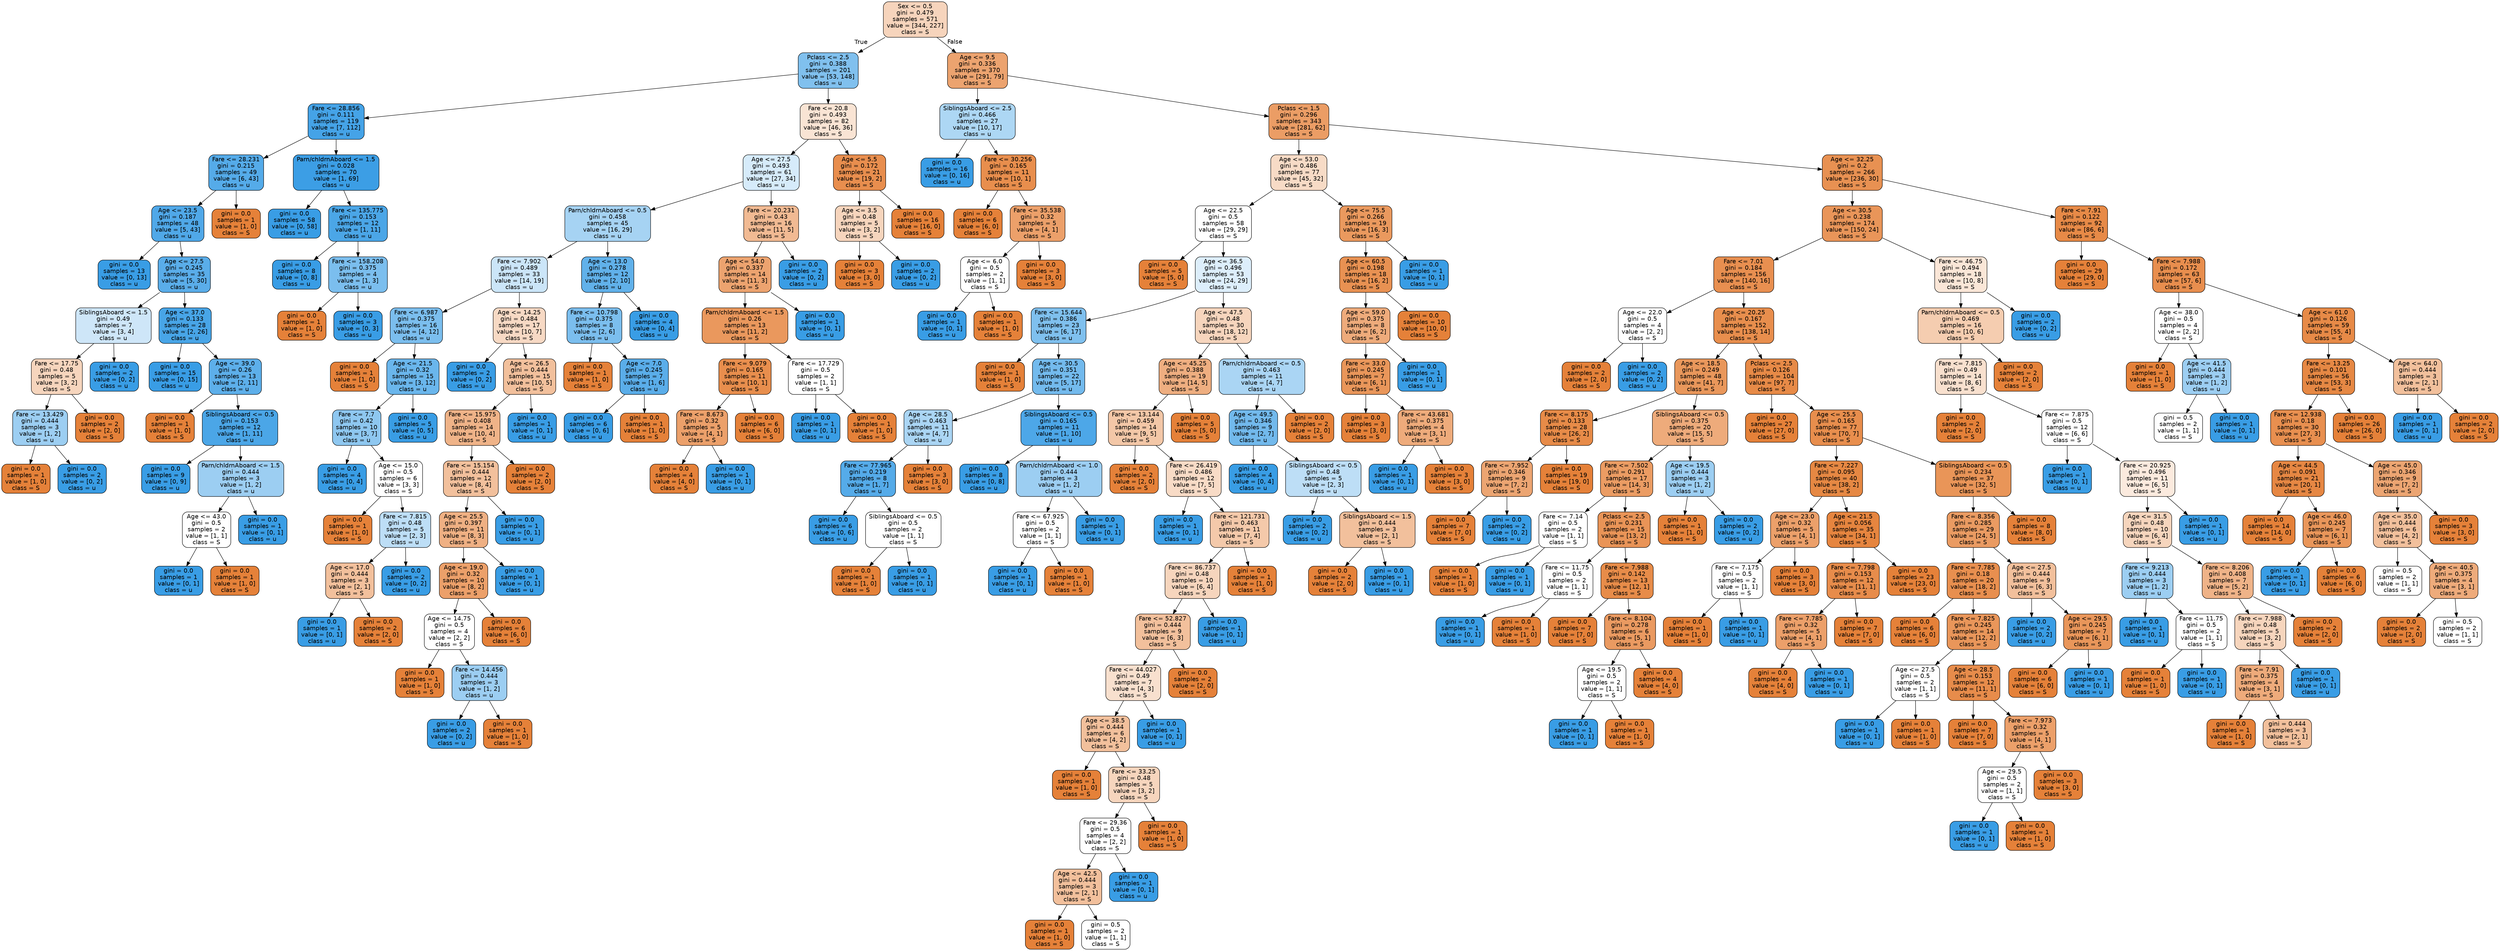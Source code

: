 digraph Tree {
node [shape=box, style="filled, rounded", color="black", fontname=helvetica] ;
edge [fontname=helvetica] ;
0 [label="Sex <= 0.5\ngini = 0.479\nsamples = 571\nvalue = [344, 227]\nclass = S", fillcolor="#f6d4bc"] ;
1 [label="Pclass <= 2.5\ngini = 0.388\nsamples = 201\nvalue = [53, 148]\nclass = u", fillcolor="#80c0ee"] ;
0 -> 1 [labeldistance=2.5, labelangle=45, headlabel="True"] ;
2 [label="Fare <= 28.856\ngini = 0.111\nsamples = 119\nvalue = [7, 112]\nclass = u", fillcolor="#45a3e7"] ;
1 -> 2 ;
3 [label="Fare <= 28.231\ngini = 0.215\nsamples = 49\nvalue = [6, 43]\nclass = u", fillcolor="#55abe9"] ;
2 -> 3 ;
4 [label="Age <= 23.5\ngini = 0.187\nsamples = 48\nvalue = [5, 43]\nclass = u", fillcolor="#50a8e8"] ;
3 -> 4 ;
5 [label="gini = 0.0\nsamples = 13\nvalue = [0, 13]\nclass = u", fillcolor="#399de5"] ;
4 -> 5 ;
6 [label="Age <= 27.5\ngini = 0.245\nsamples = 35\nvalue = [5, 30]\nclass = u", fillcolor="#5aade9"] ;
4 -> 6 ;
7 [label="SiblingsAboard <= 1.5\ngini = 0.49\nsamples = 7\nvalue = [3, 4]\nclass = u", fillcolor="#cee6f8"] ;
6 -> 7 ;
8 [label="Fare <= 17.75\ngini = 0.48\nsamples = 5\nvalue = [3, 2]\nclass = S", fillcolor="#f6d5bd"] ;
7 -> 8 ;
9 [label="Fare <= 13.429\ngini = 0.444\nsamples = 3\nvalue = [1, 2]\nclass = u", fillcolor="#9ccef2"] ;
8 -> 9 ;
10 [label="gini = 0.0\nsamples = 1\nvalue = [1, 0]\nclass = S", fillcolor="#e58139"] ;
9 -> 10 ;
11 [label="gini = 0.0\nsamples = 2\nvalue = [0, 2]\nclass = u", fillcolor="#399de5"] ;
9 -> 11 ;
12 [label="gini = 0.0\nsamples = 2\nvalue = [2, 0]\nclass = S", fillcolor="#e58139"] ;
8 -> 12 ;
13 [label="gini = 0.0\nsamples = 2\nvalue = [0, 2]\nclass = u", fillcolor="#399de5"] ;
7 -> 13 ;
14 [label="Age <= 37.0\ngini = 0.133\nsamples = 28\nvalue = [2, 26]\nclass = u", fillcolor="#48a5e7"] ;
6 -> 14 ;
15 [label="gini = 0.0\nsamples = 15\nvalue = [0, 15]\nclass = u", fillcolor="#399de5"] ;
14 -> 15 ;
16 [label="Age <= 39.0\ngini = 0.26\nsamples = 13\nvalue = [2, 11]\nclass = u", fillcolor="#5dafea"] ;
14 -> 16 ;
17 [label="gini = 0.0\nsamples = 1\nvalue = [1, 0]\nclass = S", fillcolor="#e58139"] ;
16 -> 17 ;
18 [label="SiblingsAboard <= 0.5\ngini = 0.153\nsamples = 12\nvalue = [1, 11]\nclass = u", fillcolor="#4ba6e7"] ;
16 -> 18 ;
19 [label="gini = 0.0\nsamples = 9\nvalue = [0, 9]\nclass = u", fillcolor="#399de5"] ;
18 -> 19 ;
20 [label="Parn/chldrnAboard <= 1.5\ngini = 0.444\nsamples = 3\nvalue = [1, 2]\nclass = u", fillcolor="#9ccef2"] ;
18 -> 20 ;
21 [label="Age <= 43.0\ngini = 0.5\nsamples = 2\nvalue = [1, 1]\nclass = S", fillcolor="#ffffff"] ;
20 -> 21 ;
22 [label="gini = 0.0\nsamples = 1\nvalue = [0, 1]\nclass = u", fillcolor="#399de5"] ;
21 -> 22 ;
23 [label="gini = 0.0\nsamples = 1\nvalue = [1, 0]\nclass = S", fillcolor="#e58139"] ;
21 -> 23 ;
24 [label="gini = 0.0\nsamples = 1\nvalue = [0, 1]\nclass = u", fillcolor="#399de5"] ;
20 -> 24 ;
25 [label="gini = 0.0\nsamples = 1\nvalue = [1, 0]\nclass = S", fillcolor="#e58139"] ;
3 -> 25 ;
26 [label="Parn/chldrnAboard <= 1.5\ngini = 0.028\nsamples = 70\nvalue = [1, 69]\nclass = u", fillcolor="#3c9ee5"] ;
2 -> 26 ;
27 [label="gini = 0.0\nsamples = 58\nvalue = [0, 58]\nclass = u", fillcolor="#399de5"] ;
26 -> 27 ;
28 [label="Fare <= 135.775\ngini = 0.153\nsamples = 12\nvalue = [1, 11]\nclass = u", fillcolor="#4ba6e7"] ;
26 -> 28 ;
29 [label="gini = 0.0\nsamples = 8\nvalue = [0, 8]\nclass = u", fillcolor="#399de5"] ;
28 -> 29 ;
30 [label="Fare <= 158.208\ngini = 0.375\nsamples = 4\nvalue = [1, 3]\nclass = u", fillcolor="#7bbeee"] ;
28 -> 30 ;
31 [label="gini = 0.0\nsamples = 1\nvalue = [1, 0]\nclass = S", fillcolor="#e58139"] ;
30 -> 31 ;
32 [label="gini = 0.0\nsamples = 3\nvalue = [0, 3]\nclass = u", fillcolor="#399de5"] ;
30 -> 32 ;
33 [label="Fare <= 20.8\ngini = 0.493\nsamples = 82\nvalue = [46, 36]\nclass = S", fillcolor="#f9e4d4"] ;
1 -> 33 ;
34 [label="Age <= 27.5\ngini = 0.493\nsamples = 61\nvalue = [27, 34]\nclass = u", fillcolor="#d6ebfa"] ;
33 -> 34 ;
35 [label="Parn/chldrnAboard <= 0.5\ngini = 0.458\nsamples = 45\nvalue = [16, 29]\nclass = u", fillcolor="#a6d3f3"] ;
34 -> 35 ;
36 [label="Fare <= 7.902\ngini = 0.489\nsamples = 33\nvalue = [14, 19]\nclass = u", fillcolor="#cbe5f8"] ;
35 -> 36 ;
37 [label="Fare <= 6.987\ngini = 0.375\nsamples = 16\nvalue = [4, 12]\nclass = u", fillcolor="#7bbeee"] ;
36 -> 37 ;
38 [label="gini = 0.0\nsamples = 1\nvalue = [1, 0]\nclass = S", fillcolor="#e58139"] ;
37 -> 38 ;
39 [label="Age <= 21.5\ngini = 0.32\nsamples = 15\nvalue = [3, 12]\nclass = u", fillcolor="#6ab6ec"] ;
37 -> 39 ;
40 [label="Fare <= 7.7\ngini = 0.42\nsamples = 10\nvalue = [3, 7]\nclass = u", fillcolor="#8ec7f0"] ;
39 -> 40 ;
41 [label="gini = 0.0\nsamples = 4\nvalue = [0, 4]\nclass = u", fillcolor="#399de5"] ;
40 -> 41 ;
42 [label="Age <= 15.0\ngini = 0.5\nsamples = 6\nvalue = [3, 3]\nclass = S", fillcolor="#ffffff"] ;
40 -> 42 ;
43 [label="gini = 0.0\nsamples = 1\nvalue = [1, 0]\nclass = S", fillcolor="#e58139"] ;
42 -> 43 ;
44 [label="Fare <= 7.815\ngini = 0.48\nsamples = 5\nvalue = [2, 3]\nclass = u", fillcolor="#bddef6"] ;
42 -> 44 ;
45 [label="Age <= 17.0\ngini = 0.444\nsamples = 3\nvalue = [2, 1]\nclass = S", fillcolor="#f2c09c"] ;
44 -> 45 ;
46 [label="gini = 0.0\nsamples = 1\nvalue = [0, 1]\nclass = u", fillcolor="#399de5"] ;
45 -> 46 ;
47 [label="gini = 0.0\nsamples = 2\nvalue = [2, 0]\nclass = S", fillcolor="#e58139"] ;
45 -> 47 ;
48 [label="gini = 0.0\nsamples = 2\nvalue = [0, 2]\nclass = u", fillcolor="#399de5"] ;
44 -> 48 ;
49 [label="gini = 0.0\nsamples = 5\nvalue = [0, 5]\nclass = u", fillcolor="#399de5"] ;
39 -> 49 ;
50 [label="Age <= 14.25\ngini = 0.484\nsamples = 17\nvalue = [10, 7]\nclass = S", fillcolor="#f7d9c4"] ;
36 -> 50 ;
51 [label="gini = 0.0\nsamples = 2\nvalue = [0, 2]\nclass = u", fillcolor="#399de5"] ;
50 -> 51 ;
52 [label="Age <= 26.5\ngini = 0.444\nsamples = 15\nvalue = [10, 5]\nclass = S", fillcolor="#f2c09c"] ;
50 -> 52 ;
53 [label="Fare <= 15.975\ngini = 0.408\nsamples = 14\nvalue = [10, 4]\nclass = S", fillcolor="#efb388"] ;
52 -> 53 ;
54 [label="Fare <= 15.154\ngini = 0.444\nsamples = 12\nvalue = [8, 4]\nclass = S", fillcolor="#f2c09c"] ;
53 -> 54 ;
55 [label="Age <= 25.5\ngini = 0.397\nsamples = 11\nvalue = [8, 3]\nclass = S", fillcolor="#efb083"] ;
54 -> 55 ;
56 [label="Age <= 19.0\ngini = 0.32\nsamples = 10\nvalue = [8, 2]\nclass = S", fillcolor="#eca06a"] ;
55 -> 56 ;
57 [label="Age <= 14.75\ngini = 0.5\nsamples = 4\nvalue = [2, 2]\nclass = S", fillcolor="#ffffff"] ;
56 -> 57 ;
58 [label="gini = 0.0\nsamples = 1\nvalue = [1, 0]\nclass = S", fillcolor="#e58139"] ;
57 -> 58 ;
59 [label="Fare <= 14.456\ngini = 0.444\nsamples = 3\nvalue = [1, 2]\nclass = u", fillcolor="#9ccef2"] ;
57 -> 59 ;
60 [label="gini = 0.0\nsamples = 2\nvalue = [0, 2]\nclass = u", fillcolor="#399de5"] ;
59 -> 60 ;
61 [label="gini = 0.0\nsamples = 1\nvalue = [1, 0]\nclass = S", fillcolor="#e58139"] ;
59 -> 61 ;
62 [label="gini = 0.0\nsamples = 6\nvalue = [6, 0]\nclass = S", fillcolor="#e58139"] ;
56 -> 62 ;
63 [label="gini = 0.0\nsamples = 1\nvalue = [0, 1]\nclass = u", fillcolor="#399de5"] ;
55 -> 63 ;
64 [label="gini = 0.0\nsamples = 1\nvalue = [0, 1]\nclass = u", fillcolor="#399de5"] ;
54 -> 64 ;
65 [label="gini = 0.0\nsamples = 2\nvalue = [2, 0]\nclass = S", fillcolor="#e58139"] ;
53 -> 65 ;
66 [label="gini = 0.0\nsamples = 1\nvalue = [0, 1]\nclass = u", fillcolor="#399de5"] ;
52 -> 66 ;
67 [label="Age <= 13.0\ngini = 0.278\nsamples = 12\nvalue = [2, 10]\nclass = u", fillcolor="#61b1ea"] ;
35 -> 67 ;
68 [label="Fare <= 10.798\ngini = 0.375\nsamples = 8\nvalue = [2, 6]\nclass = u", fillcolor="#7bbeee"] ;
67 -> 68 ;
69 [label="gini = 0.0\nsamples = 1\nvalue = [1, 0]\nclass = S", fillcolor="#e58139"] ;
68 -> 69 ;
70 [label="Age <= 7.0\ngini = 0.245\nsamples = 7\nvalue = [1, 6]\nclass = u", fillcolor="#5aade9"] ;
68 -> 70 ;
71 [label="gini = 0.0\nsamples = 6\nvalue = [0, 6]\nclass = u", fillcolor="#399de5"] ;
70 -> 71 ;
72 [label="gini = 0.0\nsamples = 1\nvalue = [1, 0]\nclass = S", fillcolor="#e58139"] ;
70 -> 72 ;
73 [label="gini = 0.0\nsamples = 4\nvalue = [0, 4]\nclass = u", fillcolor="#399de5"] ;
67 -> 73 ;
74 [label="Fare <= 20.231\ngini = 0.43\nsamples = 16\nvalue = [11, 5]\nclass = S", fillcolor="#f1ba93"] ;
34 -> 74 ;
75 [label="Age <= 54.0\ngini = 0.337\nsamples = 14\nvalue = [11, 3]\nclass = S", fillcolor="#eca36f"] ;
74 -> 75 ;
76 [label="Parn/chldrnAboard <= 1.5\ngini = 0.26\nsamples = 13\nvalue = [11, 2]\nclass = S", fillcolor="#ea985d"] ;
75 -> 76 ;
77 [label="Fare <= 9.079\ngini = 0.165\nsamples = 11\nvalue = [10, 1]\nclass = S", fillcolor="#e88e4d"] ;
76 -> 77 ;
78 [label="Fare <= 8.673\ngini = 0.32\nsamples = 5\nvalue = [4, 1]\nclass = S", fillcolor="#eca06a"] ;
77 -> 78 ;
79 [label="gini = 0.0\nsamples = 4\nvalue = [4, 0]\nclass = S", fillcolor="#e58139"] ;
78 -> 79 ;
80 [label="gini = 0.0\nsamples = 1\nvalue = [0, 1]\nclass = u", fillcolor="#399de5"] ;
78 -> 80 ;
81 [label="gini = 0.0\nsamples = 6\nvalue = [6, 0]\nclass = S", fillcolor="#e58139"] ;
77 -> 81 ;
82 [label="Fare <= 17.729\ngini = 0.5\nsamples = 2\nvalue = [1, 1]\nclass = S", fillcolor="#ffffff"] ;
76 -> 82 ;
83 [label="gini = 0.0\nsamples = 1\nvalue = [0, 1]\nclass = u", fillcolor="#399de5"] ;
82 -> 83 ;
84 [label="gini = 0.0\nsamples = 1\nvalue = [1, 0]\nclass = S", fillcolor="#e58139"] ;
82 -> 84 ;
85 [label="gini = 0.0\nsamples = 1\nvalue = [0, 1]\nclass = u", fillcolor="#399de5"] ;
75 -> 85 ;
86 [label="gini = 0.0\nsamples = 2\nvalue = [0, 2]\nclass = u", fillcolor="#399de5"] ;
74 -> 86 ;
87 [label="Age <= 5.5\ngini = 0.172\nsamples = 21\nvalue = [19, 2]\nclass = S", fillcolor="#e88e4e"] ;
33 -> 87 ;
88 [label="Age <= 3.5\ngini = 0.48\nsamples = 5\nvalue = [3, 2]\nclass = S", fillcolor="#f6d5bd"] ;
87 -> 88 ;
89 [label="gini = 0.0\nsamples = 3\nvalue = [3, 0]\nclass = S", fillcolor="#e58139"] ;
88 -> 89 ;
90 [label="gini = 0.0\nsamples = 2\nvalue = [0, 2]\nclass = u", fillcolor="#399de5"] ;
88 -> 90 ;
91 [label="gini = 0.0\nsamples = 16\nvalue = [16, 0]\nclass = S", fillcolor="#e58139"] ;
87 -> 91 ;
92 [label="Age <= 9.5\ngini = 0.336\nsamples = 370\nvalue = [291, 79]\nclass = S", fillcolor="#eca36f"] ;
0 -> 92 [labeldistance=2.5, labelangle=-45, headlabel="False"] ;
93 [label="SiblingsAboard <= 2.5\ngini = 0.466\nsamples = 27\nvalue = [10, 17]\nclass = u", fillcolor="#add7f4"] ;
92 -> 93 ;
94 [label="gini = 0.0\nsamples = 16\nvalue = [0, 16]\nclass = u", fillcolor="#399de5"] ;
93 -> 94 ;
95 [label="Fare <= 30.256\ngini = 0.165\nsamples = 11\nvalue = [10, 1]\nclass = S", fillcolor="#e88e4d"] ;
93 -> 95 ;
96 [label="gini = 0.0\nsamples = 6\nvalue = [6, 0]\nclass = S", fillcolor="#e58139"] ;
95 -> 96 ;
97 [label="Fare <= 35.538\ngini = 0.32\nsamples = 5\nvalue = [4, 1]\nclass = S", fillcolor="#eca06a"] ;
95 -> 97 ;
98 [label="Age <= 6.0\ngini = 0.5\nsamples = 2\nvalue = [1, 1]\nclass = S", fillcolor="#ffffff"] ;
97 -> 98 ;
99 [label="gini = 0.0\nsamples = 1\nvalue = [0, 1]\nclass = u", fillcolor="#399de5"] ;
98 -> 99 ;
100 [label="gini = 0.0\nsamples = 1\nvalue = [1, 0]\nclass = S", fillcolor="#e58139"] ;
98 -> 100 ;
101 [label="gini = 0.0\nsamples = 3\nvalue = [3, 0]\nclass = S", fillcolor="#e58139"] ;
97 -> 101 ;
102 [label="Pclass <= 1.5\ngini = 0.296\nsamples = 343\nvalue = [281, 62]\nclass = S", fillcolor="#eb9d65"] ;
92 -> 102 ;
103 [label="Age <= 53.0\ngini = 0.486\nsamples = 77\nvalue = [45, 32]\nclass = S", fillcolor="#f7dbc6"] ;
102 -> 103 ;
104 [label="Age <= 22.5\ngini = 0.5\nsamples = 58\nvalue = [29, 29]\nclass = S", fillcolor="#ffffff"] ;
103 -> 104 ;
105 [label="gini = 0.0\nsamples = 5\nvalue = [5, 0]\nclass = S", fillcolor="#e58139"] ;
104 -> 105 ;
106 [label="Age <= 36.5\ngini = 0.496\nsamples = 53\nvalue = [24, 29]\nclass = u", fillcolor="#ddeefb"] ;
104 -> 106 ;
107 [label="Fare <= 15.644\ngini = 0.386\nsamples = 23\nvalue = [6, 17]\nclass = u", fillcolor="#7fc0ee"] ;
106 -> 107 ;
108 [label="gini = 0.0\nsamples = 1\nvalue = [1, 0]\nclass = S", fillcolor="#e58139"] ;
107 -> 108 ;
109 [label="Age <= 30.5\ngini = 0.351\nsamples = 22\nvalue = [5, 17]\nclass = u", fillcolor="#73baed"] ;
107 -> 109 ;
110 [label="Age <= 28.5\ngini = 0.463\nsamples = 11\nvalue = [4, 7]\nclass = u", fillcolor="#aad5f4"] ;
109 -> 110 ;
111 [label="Fare <= 77.965\ngini = 0.219\nsamples = 8\nvalue = [1, 7]\nclass = u", fillcolor="#55abe9"] ;
110 -> 111 ;
112 [label="gini = 0.0\nsamples = 6\nvalue = [0, 6]\nclass = u", fillcolor="#399de5"] ;
111 -> 112 ;
113 [label="SiblingsAboard <= 0.5\ngini = 0.5\nsamples = 2\nvalue = [1, 1]\nclass = S", fillcolor="#ffffff"] ;
111 -> 113 ;
114 [label="gini = 0.0\nsamples = 1\nvalue = [1, 0]\nclass = S", fillcolor="#e58139"] ;
113 -> 114 ;
115 [label="gini = 0.0\nsamples = 1\nvalue = [0, 1]\nclass = u", fillcolor="#399de5"] ;
113 -> 115 ;
116 [label="gini = 0.0\nsamples = 3\nvalue = [3, 0]\nclass = S", fillcolor="#e58139"] ;
110 -> 116 ;
117 [label="SiblingsAboard <= 0.5\ngini = 0.165\nsamples = 11\nvalue = [1, 10]\nclass = u", fillcolor="#4da7e8"] ;
109 -> 117 ;
118 [label="gini = 0.0\nsamples = 8\nvalue = [0, 8]\nclass = u", fillcolor="#399de5"] ;
117 -> 118 ;
119 [label="Parn/chldrnAboard <= 1.0\ngini = 0.444\nsamples = 3\nvalue = [1, 2]\nclass = u", fillcolor="#9ccef2"] ;
117 -> 119 ;
120 [label="Fare <= 67.925\ngini = 0.5\nsamples = 2\nvalue = [1, 1]\nclass = S", fillcolor="#ffffff"] ;
119 -> 120 ;
121 [label="gini = 0.0\nsamples = 1\nvalue = [0, 1]\nclass = u", fillcolor="#399de5"] ;
120 -> 121 ;
122 [label="gini = 0.0\nsamples = 1\nvalue = [1, 0]\nclass = S", fillcolor="#e58139"] ;
120 -> 122 ;
123 [label="gini = 0.0\nsamples = 1\nvalue = [0, 1]\nclass = u", fillcolor="#399de5"] ;
119 -> 123 ;
124 [label="Age <= 47.5\ngini = 0.48\nsamples = 30\nvalue = [18, 12]\nclass = S", fillcolor="#f6d5bd"] ;
106 -> 124 ;
125 [label="Age <= 45.25\ngini = 0.388\nsamples = 19\nvalue = [14, 5]\nclass = S", fillcolor="#eeae80"] ;
124 -> 125 ;
126 [label="Fare <= 13.144\ngini = 0.459\nsamples = 14\nvalue = [9, 5]\nclass = S", fillcolor="#f3c7a7"] ;
125 -> 126 ;
127 [label="gini = 0.0\nsamples = 2\nvalue = [2, 0]\nclass = S", fillcolor="#e58139"] ;
126 -> 127 ;
128 [label="Fare <= 26.419\ngini = 0.486\nsamples = 12\nvalue = [7, 5]\nclass = S", fillcolor="#f8dbc6"] ;
126 -> 128 ;
129 [label="gini = 0.0\nsamples = 1\nvalue = [0, 1]\nclass = u", fillcolor="#399de5"] ;
128 -> 129 ;
130 [label="Fare <= 121.731\ngini = 0.463\nsamples = 11\nvalue = [7, 4]\nclass = S", fillcolor="#f4c9aa"] ;
128 -> 130 ;
131 [label="Fare <= 86.737\ngini = 0.48\nsamples = 10\nvalue = [6, 4]\nclass = S", fillcolor="#f6d5bd"] ;
130 -> 131 ;
132 [label="Fare <= 52.827\ngini = 0.444\nsamples = 9\nvalue = [6, 3]\nclass = S", fillcolor="#f2c09c"] ;
131 -> 132 ;
133 [label="Fare <= 44.027\ngini = 0.49\nsamples = 7\nvalue = [4, 3]\nclass = S", fillcolor="#f8e0ce"] ;
132 -> 133 ;
134 [label="Age <= 38.5\ngini = 0.444\nsamples = 6\nvalue = [4, 2]\nclass = S", fillcolor="#f2c09c"] ;
133 -> 134 ;
135 [label="gini = 0.0\nsamples = 1\nvalue = [1, 0]\nclass = S", fillcolor="#e58139"] ;
134 -> 135 ;
136 [label="Fare <= 33.25\ngini = 0.48\nsamples = 5\nvalue = [3, 2]\nclass = S", fillcolor="#f6d5bd"] ;
134 -> 136 ;
137 [label="Fare <= 29.36\ngini = 0.5\nsamples = 4\nvalue = [2, 2]\nclass = S", fillcolor="#ffffff"] ;
136 -> 137 ;
138 [label="Age <= 42.5\ngini = 0.444\nsamples = 3\nvalue = [2, 1]\nclass = S", fillcolor="#f2c09c"] ;
137 -> 138 ;
139 [label="gini = 0.0\nsamples = 1\nvalue = [1, 0]\nclass = S", fillcolor="#e58139"] ;
138 -> 139 ;
140 [label="gini = 0.5\nsamples = 2\nvalue = [1, 1]\nclass = S", fillcolor="#ffffff"] ;
138 -> 140 ;
141 [label="gini = 0.0\nsamples = 1\nvalue = [0, 1]\nclass = u", fillcolor="#399de5"] ;
137 -> 141 ;
142 [label="gini = 0.0\nsamples = 1\nvalue = [1, 0]\nclass = S", fillcolor="#e58139"] ;
136 -> 142 ;
143 [label="gini = 0.0\nsamples = 1\nvalue = [0, 1]\nclass = u", fillcolor="#399de5"] ;
133 -> 143 ;
144 [label="gini = 0.0\nsamples = 2\nvalue = [2, 0]\nclass = S", fillcolor="#e58139"] ;
132 -> 144 ;
145 [label="gini = 0.0\nsamples = 1\nvalue = [0, 1]\nclass = u", fillcolor="#399de5"] ;
131 -> 145 ;
146 [label="gini = 0.0\nsamples = 1\nvalue = [1, 0]\nclass = S", fillcolor="#e58139"] ;
130 -> 146 ;
147 [label="gini = 0.0\nsamples = 5\nvalue = [5, 0]\nclass = S", fillcolor="#e58139"] ;
125 -> 147 ;
148 [label="Parn/chldrnAboard <= 0.5\ngini = 0.463\nsamples = 11\nvalue = [4, 7]\nclass = u", fillcolor="#aad5f4"] ;
124 -> 148 ;
149 [label="Age <= 49.5\ngini = 0.346\nsamples = 9\nvalue = [2, 7]\nclass = u", fillcolor="#72b9ec"] ;
148 -> 149 ;
150 [label="gini = 0.0\nsamples = 4\nvalue = [0, 4]\nclass = u", fillcolor="#399de5"] ;
149 -> 150 ;
151 [label="SiblingsAboard <= 0.5\ngini = 0.48\nsamples = 5\nvalue = [2, 3]\nclass = u", fillcolor="#bddef6"] ;
149 -> 151 ;
152 [label="gini = 0.0\nsamples = 2\nvalue = [0, 2]\nclass = u", fillcolor="#399de5"] ;
151 -> 152 ;
153 [label="SiblingsAboard <= 1.5\ngini = 0.444\nsamples = 3\nvalue = [2, 1]\nclass = S", fillcolor="#f2c09c"] ;
151 -> 153 ;
154 [label="gini = 0.0\nsamples = 2\nvalue = [2, 0]\nclass = S", fillcolor="#e58139"] ;
153 -> 154 ;
155 [label="gini = 0.0\nsamples = 1\nvalue = [0, 1]\nclass = u", fillcolor="#399de5"] ;
153 -> 155 ;
156 [label="gini = 0.0\nsamples = 2\nvalue = [2, 0]\nclass = S", fillcolor="#e58139"] ;
148 -> 156 ;
157 [label="Age <= 75.5\ngini = 0.266\nsamples = 19\nvalue = [16, 3]\nclass = S", fillcolor="#ea995e"] ;
103 -> 157 ;
158 [label="Age <= 60.5\ngini = 0.198\nsamples = 18\nvalue = [16, 2]\nclass = S", fillcolor="#e89152"] ;
157 -> 158 ;
159 [label="Age <= 59.0\ngini = 0.375\nsamples = 8\nvalue = [6, 2]\nclass = S", fillcolor="#eeab7b"] ;
158 -> 159 ;
160 [label="Fare <= 33.0\ngini = 0.245\nsamples = 7\nvalue = [6, 1]\nclass = S", fillcolor="#e9965a"] ;
159 -> 160 ;
161 [label="gini = 0.0\nsamples = 3\nvalue = [3, 0]\nclass = S", fillcolor="#e58139"] ;
160 -> 161 ;
162 [label="Fare <= 43.681\ngini = 0.375\nsamples = 4\nvalue = [3, 1]\nclass = S", fillcolor="#eeab7b"] ;
160 -> 162 ;
163 [label="gini = 0.0\nsamples = 1\nvalue = [0, 1]\nclass = u", fillcolor="#399de5"] ;
162 -> 163 ;
164 [label="gini = 0.0\nsamples = 3\nvalue = [3, 0]\nclass = S", fillcolor="#e58139"] ;
162 -> 164 ;
165 [label="gini = 0.0\nsamples = 1\nvalue = [0, 1]\nclass = u", fillcolor="#399de5"] ;
159 -> 165 ;
166 [label="gini = 0.0\nsamples = 10\nvalue = [10, 0]\nclass = S", fillcolor="#e58139"] ;
158 -> 166 ;
167 [label="gini = 0.0\nsamples = 1\nvalue = [0, 1]\nclass = u", fillcolor="#399de5"] ;
157 -> 167 ;
168 [label="Age <= 32.25\ngini = 0.2\nsamples = 266\nvalue = [236, 30]\nclass = S", fillcolor="#e89152"] ;
102 -> 168 ;
169 [label="Age <= 30.5\ngini = 0.238\nsamples = 174\nvalue = [150, 24]\nclass = S", fillcolor="#e99559"] ;
168 -> 169 ;
170 [label="Fare <= 7.01\ngini = 0.184\nsamples = 156\nvalue = [140, 16]\nclass = S", fillcolor="#e88f50"] ;
169 -> 170 ;
171 [label="Age <= 22.0\ngini = 0.5\nsamples = 4\nvalue = [2, 2]\nclass = S", fillcolor="#ffffff"] ;
170 -> 171 ;
172 [label="gini = 0.0\nsamples = 2\nvalue = [2, 0]\nclass = S", fillcolor="#e58139"] ;
171 -> 172 ;
173 [label="gini = 0.0\nsamples = 2\nvalue = [0, 2]\nclass = u", fillcolor="#399de5"] ;
171 -> 173 ;
174 [label="Age <= 20.25\ngini = 0.167\nsamples = 152\nvalue = [138, 14]\nclass = S", fillcolor="#e88e4d"] ;
170 -> 174 ;
175 [label="Age <= 18.5\ngini = 0.249\nsamples = 48\nvalue = [41, 7]\nclass = S", fillcolor="#e9975b"] ;
174 -> 175 ;
176 [label="Fare <= 8.175\ngini = 0.133\nsamples = 28\nvalue = [26, 2]\nclass = S", fillcolor="#e78b48"] ;
175 -> 176 ;
177 [label="Fare <= 7.952\ngini = 0.346\nsamples = 9\nvalue = [7, 2]\nclass = S", fillcolor="#eca572"] ;
176 -> 177 ;
178 [label="gini = 0.0\nsamples = 7\nvalue = [7, 0]\nclass = S", fillcolor="#e58139"] ;
177 -> 178 ;
179 [label="gini = 0.0\nsamples = 2\nvalue = [0, 2]\nclass = u", fillcolor="#399de5"] ;
177 -> 179 ;
180 [label="gini = 0.0\nsamples = 19\nvalue = [19, 0]\nclass = S", fillcolor="#e58139"] ;
176 -> 180 ;
181 [label="SiblingsAboard <= 0.5\ngini = 0.375\nsamples = 20\nvalue = [15, 5]\nclass = S", fillcolor="#eeab7b"] ;
175 -> 181 ;
182 [label="Fare <= 7.502\ngini = 0.291\nsamples = 17\nvalue = [14, 3]\nclass = S", fillcolor="#eb9c63"] ;
181 -> 182 ;
183 [label="Fare <= 7.14\ngini = 0.5\nsamples = 2\nvalue = [1, 1]\nclass = S", fillcolor="#ffffff"] ;
182 -> 183 ;
184 [label="gini = 0.0\nsamples = 1\nvalue = [1, 0]\nclass = S", fillcolor="#e58139"] ;
183 -> 184 ;
185 [label="gini = 0.0\nsamples = 1\nvalue = [0, 1]\nclass = u", fillcolor="#399de5"] ;
183 -> 185 ;
186 [label="Pclass <= 2.5\ngini = 0.231\nsamples = 15\nvalue = [13, 2]\nclass = S", fillcolor="#e99457"] ;
182 -> 186 ;
187 [label="Fare <= 11.75\ngini = 0.5\nsamples = 2\nvalue = [1, 1]\nclass = S", fillcolor="#ffffff"] ;
186 -> 187 ;
188 [label="gini = 0.0\nsamples = 1\nvalue = [0, 1]\nclass = u", fillcolor="#399de5"] ;
187 -> 188 ;
189 [label="gini = 0.0\nsamples = 1\nvalue = [1, 0]\nclass = S", fillcolor="#e58139"] ;
187 -> 189 ;
190 [label="Fare <= 7.988\ngini = 0.142\nsamples = 13\nvalue = [12, 1]\nclass = S", fillcolor="#e78c49"] ;
186 -> 190 ;
191 [label="gini = 0.0\nsamples = 7\nvalue = [7, 0]\nclass = S", fillcolor="#e58139"] ;
190 -> 191 ;
192 [label="Fare <= 8.104\ngini = 0.278\nsamples = 6\nvalue = [5, 1]\nclass = S", fillcolor="#ea9a61"] ;
190 -> 192 ;
193 [label="Age <= 19.5\ngini = 0.5\nsamples = 2\nvalue = [1, 1]\nclass = S", fillcolor="#ffffff"] ;
192 -> 193 ;
194 [label="gini = 0.0\nsamples = 1\nvalue = [0, 1]\nclass = u", fillcolor="#399de5"] ;
193 -> 194 ;
195 [label="gini = 0.0\nsamples = 1\nvalue = [1, 0]\nclass = S", fillcolor="#e58139"] ;
193 -> 195 ;
196 [label="gini = 0.0\nsamples = 4\nvalue = [4, 0]\nclass = S", fillcolor="#e58139"] ;
192 -> 196 ;
197 [label="Age <= 19.5\ngini = 0.444\nsamples = 3\nvalue = [1, 2]\nclass = u", fillcolor="#9ccef2"] ;
181 -> 197 ;
198 [label="gini = 0.0\nsamples = 1\nvalue = [1, 0]\nclass = S", fillcolor="#e58139"] ;
197 -> 198 ;
199 [label="gini = 0.0\nsamples = 2\nvalue = [0, 2]\nclass = u", fillcolor="#399de5"] ;
197 -> 199 ;
200 [label="Pclass <= 2.5\ngini = 0.126\nsamples = 104\nvalue = [97, 7]\nclass = S", fillcolor="#e78a47"] ;
174 -> 200 ;
201 [label="gini = 0.0\nsamples = 27\nvalue = [27, 0]\nclass = S", fillcolor="#e58139"] ;
200 -> 201 ;
202 [label="Age <= 25.5\ngini = 0.165\nsamples = 77\nvalue = [70, 7]\nclass = S", fillcolor="#e88e4d"] ;
200 -> 202 ;
203 [label="Fare <= 7.227\ngini = 0.095\nsamples = 40\nvalue = [38, 2]\nclass = S", fillcolor="#e68843"] ;
202 -> 203 ;
204 [label="Age <= 23.0\ngini = 0.32\nsamples = 5\nvalue = [4, 1]\nclass = S", fillcolor="#eca06a"] ;
203 -> 204 ;
205 [label="Fare <= 7.175\ngini = 0.5\nsamples = 2\nvalue = [1, 1]\nclass = S", fillcolor="#ffffff"] ;
204 -> 205 ;
206 [label="gini = 0.0\nsamples = 1\nvalue = [1, 0]\nclass = S", fillcolor="#e58139"] ;
205 -> 206 ;
207 [label="gini = 0.0\nsamples = 1\nvalue = [0, 1]\nclass = u", fillcolor="#399de5"] ;
205 -> 207 ;
208 [label="gini = 0.0\nsamples = 3\nvalue = [3, 0]\nclass = S", fillcolor="#e58139"] ;
204 -> 208 ;
209 [label="Age <= 21.5\ngini = 0.056\nsamples = 35\nvalue = [34, 1]\nclass = S", fillcolor="#e6853f"] ;
203 -> 209 ;
210 [label="Fare <= 7.798\ngini = 0.153\nsamples = 12\nvalue = [11, 1]\nclass = S", fillcolor="#e78c4b"] ;
209 -> 210 ;
211 [label="Fare <= 7.785\ngini = 0.32\nsamples = 5\nvalue = [4, 1]\nclass = S", fillcolor="#eca06a"] ;
210 -> 211 ;
212 [label="gini = 0.0\nsamples = 4\nvalue = [4, 0]\nclass = S", fillcolor="#e58139"] ;
211 -> 212 ;
213 [label="gini = 0.0\nsamples = 1\nvalue = [0, 1]\nclass = u", fillcolor="#399de5"] ;
211 -> 213 ;
214 [label="gini = 0.0\nsamples = 7\nvalue = [7, 0]\nclass = S", fillcolor="#e58139"] ;
210 -> 214 ;
215 [label="gini = 0.0\nsamples = 23\nvalue = [23, 0]\nclass = S", fillcolor="#e58139"] ;
209 -> 215 ;
216 [label="SiblingsAboard <= 0.5\ngini = 0.234\nsamples = 37\nvalue = [32, 5]\nclass = S", fillcolor="#e99558"] ;
202 -> 216 ;
217 [label="Fare <= 8.356\ngini = 0.285\nsamples = 29\nvalue = [24, 5]\nclass = S", fillcolor="#ea9b62"] ;
216 -> 217 ;
218 [label="Fare <= 7.785\ngini = 0.18\nsamples = 20\nvalue = [18, 2]\nclass = S", fillcolor="#e88f4f"] ;
217 -> 218 ;
219 [label="gini = 0.0\nsamples = 6\nvalue = [6, 0]\nclass = S", fillcolor="#e58139"] ;
218 -> 219 ;
220 [label="Fare <= 7.825\ngini = 0.245\nsamples = 14\nvalue = [12, 2]\nclass = S", fillcolor="#e9965a"] ;
218 -> 220 ;
221 [label="Age <= 27.5\ngini = 0.5\nsamples = 2\nvalue = [1, 1]\nclass = S", fillcolor="#ffffff"] ;
220 -> 221 ;
222 [label="gini = 0.0\nsamples = 1\nvalue = [0, 1]\nclass = u", fillcolor="#399de5"] ;
221 -> 222 ;
223 [label="gini = 0.0\nsamples = 1\nvalue = [1, 0]\nclass = S", fillcolor="#e58139"] ;
221 -> 223 ;
224 [label="Age <= 28.5\ngini = 0.153\nsamples = 12\nvalue = [11, 1]\nclass = S", fillcolor="#e78c4b"] ;
220 -> 224 ;
225 [label="gini = 0.0\nsamples = 7\nvalue = [7, 0]\nclass = S", fillcolor="#e58139"] ;
224 -> 225 ;
226 [label="Fare <= 7.973\ngini = 0.32\nsamples = 5\nvalue = [4, 1]\nclass = S", fillcolor="#eca06a"] ;
224 -> 226 ;
227 [label="Age <= 29.5\ngini = 0.5\nsamples = 2\nvalue = [1, 1]\nclass = S", fillcolor="#ffffff"] ;
226 -> 227 ;
228 [label="gini = 0.0\nsamples = 1\nvalue = [0, 1]\nclass = u", fillcolor="#399de5"] ;
227 -> 228 ;
229 [label="gini = 0.0\nsamples = 1\nvalue = [1, 0]\nclass = S", fillcolor="#e58139"] ;
227 -> 229 ;
230 [label="gini = 0.0\nsamples = 3\nvalue = [3, 0]\nclass = S", fillcolor="#e58139"] ;
226 -> 230 ;
231 [label="Age <= 27.5\ngini = 0.444\nsamples = 9\nvalue = [6, 3]\nclass = S", fillcolor="#f2c09c"] ;
217 -> 231 ;
232 [label="gini = 0.0\nsamples = 2\nvalue = [0, 2]\nclass = u", fillcolor="#399de5"] ;
231 -> 232 ;
233 [label="Age <= 29.5\ngini = 0.245\nsamples = 7\nvalue = [6, 1]\nclass = S", fillcolor="#e9965a"] ;
231 -> 233 ;
234 [label="gini = 0.0\nsamples = 6\nvalue = [6, 0]\nclass = S", fillcolor="#e58139"] ;
233 -> 234 ;
235 [label="gini = 0.0\nsamples = 1\nvalue = [0, 1]\nclass = u", fillcolor="#399de5"] ;
233 -> 235 ;
236 [label="gini = 0.0\nsamples = 8\nvalue = [8, 0]\nclass = S", fillcolor="#e58139"] ;
216 -> 236 ;
237 [label="Fare <= 46.75\ngini = 0.494\nsamples = 18\nvalue = [10, 8]\nclass = S", fillcolor="#fae6d7"] ;
169 -> 237 ;
238 [label="Parn/chldrnAboard <= 0.5\ngini = 0.469\nsamples = 16\nvalue = [10, 6]\nclass = S", fillcolor="#f5cdb0"] ;
237 -> 238 ;
239 [label="Fare <= 7.815\ngini = 0.49\nsamples = 14\nvalue = [8, 6]\nclass = S", fillcolor="#f8e0ce"] ;
238 -> 239 ;
240 [label="gini = 0.0\nsamples = 2\nvalue = [2, 0]\nclass = S", fillcolor="#e58139"] ;
239 -> 240 ;
241 [label="Fare <= 7.875\ngini = 0.5\nsamples = 12\nvalue = [6, 6]\nclass = S", fillcolor="#ffffff"] ;
239 -> 241 ;
242 [label="gini = 0.0\nsamples = 1\nvalue = [0, 1]\nclass = u", fillcolor="#399de5"] ;
241 -> 242 ;
243 [label="Fare <= 20.925\ngini = 0.496\nsamples = 11\nvalue = [6, 5]\nclass = S", fillcolor="#fbeade"] ;
241 -> 243 ;
244 [label="Age <= 31.5\ngini = 0.48\nsamples = 10\nvalue = [6, 4]\nclass = S", fillcolor="#f6d5bd"] ;
243 -> 244 ;
245 [label="Fare <= 9.213\ngini = 0.444\nsamples = 3\nvalue = [1, 2]\nclass = u", fillcolor="#9ccef2"] ;
244 -> 245 ;
246 [label="gini = 0.0\nsamples = 1\nvalue = [0, 1]\nclass = u", fillcolor="#399de5"] ;
245 -> 246 ;
247 [label="Fare <= 11.75\ngini = 0.5\nsamples = 2\nvalue = [1, 1]\nclass = S", fillcolor="#ffffff"] ;
245 -> 247 ;
248 [label="gini = 0.0\nsamples = 1\nvalue = [1, 0]\nclass = S", fillcolor="#e58139"] ;
247 -> 248 ;
249 [label="gini = 0.0\nsamples = 1\nvalue = [0, 1]\nclass = u", fillcolor="#399de5"] ;
247 -> 249 ;
250 [label="Fare <= 8.206\ngini = 0.408\nsamples = 7\nvalue = [5, 2]\nclass = S", fillcolor="#efb388"] ;
244 -> 250 ;
251 [label="Fare <= 7.988\ngini = 0.48\nsamples = 5\nvalue = [3, 2]\nclass = S", fillcolor="#f6d5bd"] ;
250 -> 251 ;
252 [label="Fare <= 7.91\ngini = 0.375\nsamples = 4\nvalue = [3, 1]\nclass = S", fillcolor="#eeab7b"] ;
251 -> 252 ;
253 [label="gini = 0.0\nsamples = 1\nvalue = [1, 0]\nclass = S", fillcolor="#e58139"] ;
252 -> 253 ;
254 [label="gini = 0.444\nsamples = 3\nvalue = [2, 1]\nclass = S", fillcolor="#f2c09c"] ;
252 -> 254 ;
255 [label="gini = 0.0\nsamples = 1\nvalue = [0, 1]\nclass = u", fillcolor="#399de5"] ;
251 -> 255 ;
256 [label="gini = 0.0\nsamples = 2\nvalue = [2, 0]\nclass = S", fillcolor="#e58139"] ;
250 -> 256 ;
257 [label="gini = 0.0\nsamples = 1\nvalue = [0, 1]\nclass = u", fillcolor="#399de5"] ;
243 -> 257 ;
258 [label="gini = 0.0\nsamples = 2\nvalue = [2, 0]\nclass = S", fillcolor="#e58139"] ;
238 -> 258 ;
259 [label="gini = 0.0\nsamples = 2\nvalue = [0, 2]\nclass = u", fillcolor="#399de5"] ;
237 -> 259 ;
260 [label="Fare <= 7.91\ngini = 0.122\nsamples = 92\nvalue = [86, 6]\nclass = S", fillcolor="#e78a47"] ;
168 -> 260 ;
261 [label="gini = 0.0\nsamples = 29\nvalue = [29, 0]\nclass = S", fillcolor="#e58139"] ;
260 -> 261 ;
262 [label="Fare <= 7.988\ngini = 0.172\nsamples = 63\nvalue = [57, 6]\nclass = S", fillcolor="#e88e4e"] ;
260 -> 262 ;
263 [label="Age <= 38.0\ngini = 0.5\nsamples = 4\nvalue = [2, 2]\nclass = S", fillcolor="#ffffff"] ;
262 -> 263 ;
264 [label="gini = 0.0\nsamples = 1\nvalue = [1, 0]\nclass = S", fillcolor="#e58139"] ;
263 -> 264 ;
265 [label="Age <= 41.5\ngini = 0.444\nsamples = 3\nvalue = [1, 2]\nclass = u", fillcolor="#9ccef2"] ;
263 -> 265 ;
266 [label="gini = 0.5\nsamples = 2\nvalue = [1, 1]\nclass = S", fillcolor="#ffffff"] ;
265 -> 266 ;
267 [label="gini = 0.0\nsamples = 1\nvalue = [0, 1]\nclass = u", fillcolor="#399de5"] ;
265 -> 267 ;
268 [label="Age <= 61.0\ngini = 0.126\nsamples = 59\nvalue = [55, 4]\nclass = S", fillcolor="#e78a47"] ;
262 -> 268 ;
269 [label="Fare <= 13.25\ngini = 0.101\nsamples = 56\nvalue = [53, 3]\nclass = S", fillcolor="#e68844"] ;
268 -> 269 ;
270 [label="Fare <= 12.938\ngini = 0.18\nsamples = 30\nvalue = [27, 3]\nclass = S", fillcolor="#e88f4f"] ;
269 -> 270 ;
271 [label="Age <= 44.5\ngini = 0.091\nsamples = 21\nvalue = [20, 1]\nclass = S", fillcolor="#e68743"] ;
270 -> 271 ;
272 [label="gini = 0.0\nsamples = 14\nvalue = [14, 0]\nclass = S", fillcolor="#e58139"] ;
271 -> 272 ;
273 [label="Age <= 46.0\ngini = 0.245\nsamples = 7\nvalue = [6, 1]\nclass = S", fillcolor="#e9965a"] ;
271 -> 273 ;
274 [label="gini = 0.0\nsamples = 1\nvalue = [0, 1]\nclass = u", fillcolor="#399de5"] ;
273 -> 274 ;
275 [label="gini = 0.0\nsamples = 6\nvalue = [6, 0]\nclass = S", fillcolor="#e58139"] ;
273 -> 275 ;
276 [label="Age <= 45.0\ngini = 0.346\nsamples = 9\nvalue = [7, 2]\nclass = S", fillcolor="#eca572"] ;
270 -> 276 ;
277 [label="Age <= 35.0\ngini = 0.444\nsamples = 6\nvalue = [4, 2]\nclass = S", fillcolor="#f2c09c"] ;
276 -> 277 ;
278 [label="gini = 0.5\nsamples = 2\nvalue = [1, 1]\nclass = S", fillcolor="#ffffff"] ;
277 -> 278 ;
279 [label="Age <= 40.5\ngini = 0.375\nsamples = 4\nvalue = [3, 1]\nclass = S", fillcolor="#eeab7b"] ;
277 -> 279 ;
280 [label="gini = 0.0\nsamples = 2\nvalue = [2, 0]\nclass = S", fillcolor="#e58139"] ;
279 -> 280 ;
281 [label="gini = 0.5\nsamples = 2\nvalue = [1, 1]\nclass = S", fillcolor="#ffffff"] ;
279 -> 281 ;
282 [label="gini = 0.0\nsamples = 3\nvalue = [3, 0]\nclass = S", fillcolor="#e58139"] ;
276 -> 282 ;
283 [label="gini = 0.0\nsamples = 26\nvalue = [26, 0]\nclass = S", fillcolor="#e58139"] ;
269 -> 283 ;
284 [label="Age <= 64.0\ngini = 0.444\nsamples = 3\nvalue = [2, 1]\nclass = S", fillcolor="#f2c09c"] ;
268 -> 284 ;
285 [label="gini = 0.0\nsamples = 1\nvalue = [0, 1]\nclass = u", fillcolor="#399de5"] ;
284 -> 285 ;
286 [label="gini = 0.0\nsamples = 2\nvalue = [2, 0]\nclass = S", fillcolor="#e58139"] ;
284 -> 286 ;
}